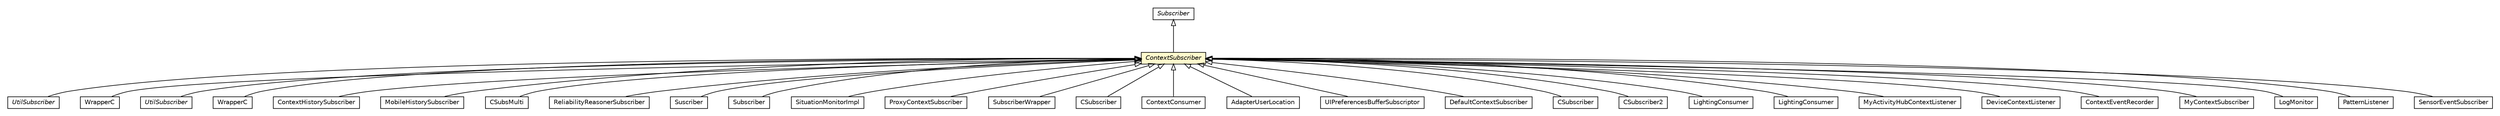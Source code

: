 #!/usr/local/bin/dot
#
# Class diagram 
# Generated by UMLGraph version R5_6-24-gf6e263 (http://www.umlgraph.org/)
#

digraph G {
	edge [fontname="Helvetica",fontsize=10,labelfontname="Helvetica",labelfontsize=10];
	node [fontname="Helvetica",fontsize=10,shape=plaintext];
	nodesep=0.25;
	ranksep=0.5;
	// org.universAAL.middleware.bus.member.Subscriber
	c3214852 [label=<<table title="org.universAAL.middleware.bus.member.Subscriber" border="0" cellborder="1" cellspacing="0" cellpadding="2" port="p" href="../bus/member/Subscriber.html">
		<tr><td><table border="0" cellspacing="0" cellpadding="1">
<tr><td align="center" balign="center"><font face="Helvetica-Oblique"> Subscriber </font></td></tr>
		</table></td></tr>
		</table>>, URL="../bus/member/Subscriber.html", fontname="Helvetica", fontcolor="black", fontsize=10.0];
	// org.universAAL.middleware.context.ContextSubscriber
	c3214855 [label=<<table title="org.universAAL.middleware.context.ContextSubscriber" border="0" cellborder="1" cellspacing="0" cellpadding="2" port="p" bgcolor="lemonChiffon" href="./ContextSubscriber.html">
		<tr><td><table border="0" cellspacing="0" cellpadding="1">
<tr><td align="center" balign="center"><font face="Helvetica-Oblique"> ContextSubscriber </font></td></tr>
		</table></td></tr>
		</table>>, URL="./ContextSubscriber.html", fontname="Helvetica", fontcolor="black", fontsize=10.0];
	// org.universAAL.support.utils.context.mid.UtilSubscriber
	c3215248 [label=<<table title="org.universAAL.support.utils.context.mid.UtilSubscriber" border="0" cellborder="1" cellspacing="0" cellpadding="2" port="p" href="../../support/utils/context/mid/UtilSubscriber.html">
		<tr><td><table border="0" cellspacing="0" cellpadding="1">
<tr><td align="center" balign="center"><font face="Helvetica-Oblique"> UtilSubscriber </font></td></tr>
		</table></td></tr>
		</table>>, URL="../../support/utils/context/mid/UtilSubscriber.html", fontname="Helvetica", fontcolor="black", fontsize=10.0];
	// org.universAAL.support.utils.WrapperC
	c3215274 [label=<<table title="org.universAAL.support.utils.WrapperC" border="0" cellborder="1" cellspacing="0" cellpadding="2" port="p" href="../../support/utils/WrapperC.html">
		<tr><td><table border="0" cellspacing="0" cellpadding="1">
<tr><td align="center" balign="center"> WrapperC </td></tr>
		</table></td></tr>
		</table>>, URL="../../support/utils/WrapperC.html", fontname="Helvetica", fontcolor="black", fontsize=10.0];
	// org.universAAL.utilities.api.context.mid.UtilSubscriber
	c3215297 [label=<<table title="org.universAAL.utilities.api.context.mid.UtilSubscriber" border="0" cellborder="1" cellspacing="0" cellpadding="2" port="p" href="../../utilities/api/context/mid/UtilSubscriber.html">
		<tr><td><table border="0" cellspacing="0" cellpadding="1">
<tr><td align="center" balign="center"><font face="Helvetica-Oblique"> UtilSubscriber </font></td></tr>
		</table></td></tr>
		</table>>, URL="../../utilities/api/context/mid/UtilSubscriber.html", fontname="Helvetica", fontcolor="black", fontsize=10.0];
	// org.universAAL.utilities.api.WrapperC
	c3215323 [label=<<table title="org.universAAL.utilities.api.WrapperC" border="0" cellborder="1" cellspacing="0" cellpadding="2" port="p" href="../../utilities/api/WrapperC.html">
		<tr><td><table border="0" cellspacing="0" cellpadding="1">
<tr><td align="center" balign="center"> WrapperC </td></tr>
		</table></td></tr>
		</table>>, URL="../../utilities/api/WrapperC.html", fontname="Helvetica", fontcolor="black", fontsize=10.0];
	// org.universAAL.context.che.ContextHistorySubscriber
	c3215858 [label=<<table title="org.universAAL.context.che.ContextHistorySubscriber" border="0" cellborder="1" cellspacing="0" cellpadding="2" port="p" href="../../context/che/ContextHistorySubscriber.html">
		<tr><td><table border="0" cellspacing="0" cellpadding="1">
<tr><td align="center" balign="center"> ContextHistorySubscriber </td></tr>
		</table></td></tr>
		</table>>, URL="../../context/che/ContextHistorySubscriber.html", fontname="Helvetica", fontcolor="black", fontsize=10.0];
	// org.universAAL.context.chemobile.MobileHistorySubscriber
	c3215874 [label=<<table title="org.universAAL.context.chemobile.MobileHistorySubscriber" border="0" cellborder="1" cellspacing="0" cellpadding="2" port="p" href="../../context/chemobile/MobileHistorySubscriber.html">
		<tr><td><table border="0" cellspacing="0" cellpadding="1">
<tr><td align="center" balign="center"> MobileHistorySubscriber </td></tr>
		</table></td></tr>
		</table>>, URL="../../context/chemobile/MobileHistorySubscriber.html", fontname="Helvetica", fontcolor="black", fontsize=10.0];
	// org.universAAL.context.reasoner.CSubsMulti
	c3215894 [label=<<table title="org.universAAL.context.reasoner.CSubsMulti" border="0" cellborder="1" cellspacing="0" cellpadding="2" port="p" href="../../context/reasoner/CSubsMulti.html">
		<tr><td><table border="0" cellspacing="0" cellpadding="1">
<tr><td align="center" balign="center"> CSubsMulti </td></tr>
		</table></td></tr>
		</table>>, URL="../../context/reasoner/CSubsMulti.html", fontname="Helvetica", fontcolor="black", fontsize=10.0];
	// org.universAAL.reliability.reasoner.ReliabilityReasonerSubscriber
	c3215918 [label=<<table title="org.universAAL.reliability.reasoner.ReliabilityReasonerSubscriber" border="0" cellborder="1" cellspacing="0" cellpadding="2" port="p" href="../../reliability/reasoner/ReliabilityReasonerSubscriber.html">
		<tr><td><table border="0" cellspacing="0" cellpadding="1">
<tr><td align="center" balign="center"> ReliabilityReasonerSubscriber </td></tr>
		</table></td></tr>
		</table>>, URL="../../reliability/reasoner/ReliabilityReasonerSubscriber.html", fontname="Helvetica", fontcolor="black", fontsize=10.0];
	// org.universAAL.drools.engine.Suscriber
	c3215929 [label=<<table title="org.universAAL.drools.engine.Suscriber" border="0" cellborder="1" cellspacing="0" cellpadding="2" port="p" href="../../drools/engine/Suscriber.html">
		<tr><td><table border="0" cellspacing="0" cellpadding="1">
<tr><td align="center" balign="center"> Suscriber </td></tr>
		</table></td></tr>
		</table>>, URL="../../drools/engine/Suscriber.html", fontname="Helvetica", fontcolor="black", fontsize=10.0];
	// org.universAAL.security.session.manager.context.Subscriber
	c3216500 [label=<<table title="org.universAAL.security.session.manager.context.Subscriber" border="0" cellborder="1" cellspacing="0" cellpadding="2" port="p" href="../../security/session/manager/context/Subscriber.html">
		<tr><td><table border="0" cellspacing="0" cellpadding="1">
<tr><td align="center" balign="center"> Subscriber </td></tr>
		</table></td></tr>
		</table>>, URL="../../security/session/manager/context/Subscriber.html", fontname="Helvetica", fontcolor="black", fontsize=10.0];
	// org.universAAL.security.session.manager.impl.SituationMonitorImpl
	c3216512 [label=<<table title="org.universAAL.security.session.manager.impl.SituationMonitorImpl" border="0" cellborder="1" cellspacing="0" cellpadding="2" port="p" href="../../security/session/manager/impl/SituationMonitorImpl.html">
		<tr><td><table border="0" cellspacing="0" cellpadding="1">
<tr><td align="center" balign="center"> SituationMonitorImpl </td></tr>
		</table></td></tr>
		</table>>, URL="../../security/session/manager/impl/SituationMonitorImpl.html", fontname="Helvetica", fontcolor="black", fontsize=10.0];
	// org.universAAL.ri.gateway.proxies.importing.ProxyContextSubscriber
	c3216608 [label=<<table title="org.universAAL.ri.gateway.proxies.importing.ProxyContextSubscriber" border="0" cellborder="1" cellspacing="0" cellpadding="2" port="p" href="../../ri/gateway/proxies/importing/ProxyContextSubscriber.html">
		<tr><td><table border="0" cellspacing="0" cellpadding="1">
<tr><td align="center" balign="center"> ProxyContextSubscriber </td></tr>
		</table></td></tr>
		</table>>, URL="../../ri/gateway/proxies/importing/ProxyContextSubscriber.html", fontname="Helvetica", fontcolor="black", fontsize=10.0];
	// org.universAAL.ri.rest.manager.wrappers.SubscriberWrapper
	c3216690 [label=<<table title="org.universAAL.ri.rest.manager.wrappers.SubscriberWrapper" border="0" cellborder="1" cellspacing="0" cellpadding="2" port="p" href="../../ri/rest/manager/wrappers/SubscriberWrapper.html">
		<tr><td><table border="0" cellspacing="0" cellpadding="1">
<tr><td align="center" balign="center"> SubscriberWrapper </td></tr>
		</table></td></tr>
		</table>>, URL="../../ri/rest/manager/wrappers/SubscriberWrapper.html", fontname="Helvetica", fontcolor="black", fontsize=10.0];
	// org.universAAL.ri.keepalive.receiver.CSubscriber
	c3216697 [label=<<table title="org.universAAL.ri.keepalive.receiver.CSubscriber" border="0" cellborder="1" cellspacing="0" cellpadding="2" port="p" href="../../ri/keepalive/receiver/CSubscriber.html">
		<tr><td><table border="0" cellspacing="0" cellpadding="1">
<tr><td align="center" balign="center"> CSubscriber </td></tr>
		</table></td></tr>
		</table>>, URL="../../ri/keepalive/receiver/CSubscriber.html", fontname="Helvetica", fontcolor="black", fontsize=10.0];
	// org.universAAL.service.orchestrator.ContextConsumer
	c3216708 [label=<<table title="org.universAAL.service.orchestrator.ContextConsumer" border="0" cellborder="1" cellspacing="0" cellpadding="2" port="p" href="../../service/orchestrator/ContextConsumer.html">
		<tr><td><table border="0" cellspacing="0" cellpadding="1">
<tr><td align="center" balign="center"> ContextConsumer </td></tr>
		</table></td></tr>
		</table>>, URL="../../service/orchestrator/ContextConsumer.html", fontname="Helvetica", fontcolor="black", fontsize=10.0];
	// org.universAAL.ui.dm.adapters.AdapterUserLocation
	c3216735 [label=<<table title="org.universAAL.ui.dm.adapters.AdapterUserLocation" border="0" cellborder="1" cellspacing="0" cellpadding="2" port="p" href="../../ui/dm/adapters/AdapterUserLocation.html">
		<tr><td><table border="0" cellspacing="0" cellpadding="1">
<tr><td align="center" balign="center"> AdapterUserLocation </td></tr>
		</table></td></tr>
		</table>>, URL="../../ui/dm/adapters/AdapterUserLocation.html", fontname="Helvetica", fontcolor="black", fontsize=10.0];
	// org.universAAL.ui.dm.ui.preferences.buffer.UIPreferencesBufferSubscriptor
	c3216755 [label=<<table title="org.universAAL.ui.dm.ui.preferences.buffer.UIPreferencesBufferSubscriptor" border="0" cellborder="1" cellspacing="0" cellpadding="2" port="p" href="../../ui/dm/ui/preferences/buffer/UIPreferencesBufferSubscriptor.html">
		<tr><td><table border="0" cellspacing="0" cellpadding="1">
<tr><td align="center" balign="center"> UIPreferencesBufferSubscriptor </td></tr>
		</table></td></tr>
		</table>>, URL="../../ui/dm/ui/preferences/buffer/UIPreferencesBufferSubscriptor.html", fontname="Helvetica", fontcolor="black", fontsize=10.0];
	// org.universAAL.ui.handler.kinect.adapter.defaultComponents.DefaultContextSubscriber
	c3216945 [label=<<table title="org.universAAL.ui.handler.kinect.adapter.defaultComponents.DefaultContextSubscriber" border="0" cellborder="1" cellspacing="0" cellpadding="2" port="p" href="../../ui/handler/kinect/adapter/defaultComponents/DefaultContextSubscriber.html">
		<tr><td><table border="0" cellspacing="0" cellpadding="1">
<tr><td align="center" balign="center"> DefaultContextSubscriber </td></tr>
		</table></td></tr>
		</table>>, URL="../../ui/handler/kinect/adapter/defaultComponents/DefaultContextSubscriber.html", fontname="Helvetica", fontcolor="black", fontsize=10.0];
	// org.universAAL.samples.ctxtbus.CSubscriber
	c3216964 [label=<<table title="org.universAAL.samples.ctxtbus.CSubscriber" border="0" cellborder="1" cellspacing="0" cellpadding="2" port="p" href="../../samples/ctxtbus/CSubscriber.html">
		<tr><td><table border="0" cellspacing="0" cellpadding="1">
<tr><td align="center" balign="center"> CSubscriber </td></tr>
		</table></td></tr>
		</table>>, URL="../../samples/ctxtbus/CSubscriber.html", fontname="Helvetica", fontcolor="black", fontsize=10.0];
	// org.universAAL.samples.ctxtbus.CSubscriber2
	c3216965 [label=<<table title="org.universAAL.samples.ctxtbus.CSubscriber2" border="0" cellborder="1" cellspacing="0" cellpadding="2" port="p" href="../../samples/ctxtbus/CSubscriber2.html">
		<tr><td><table border="0" cellspacing="0" cellpadding="1">
<tr><td align="center" balign="center"> CSubscriber2 </td></tr>
		</table></td></tr>
		</table>>, URL="../../samples/ctxtbus/CSubscriber2.html", fontname="Helvetica", fontcolor="black", fontsize=10.0];
	// org.universAAL.samples.lighting.client.LightingConsumer
	c3216987 [label=<<table title="org.universAAL.samples.lighting.client.LightingConsumer" border="0" cellborder="1" cellspacing="0" cellpadding="2" port="p" href="../../samples/lighting/client/LightingConsumer.html">
		<tr><td><table border="0" cellspacing="0" cellpadding="1">
<tr><td align="center" balign="center"> LightingConsumer </td></tr>
		</table></td></tr>
		</table>>, URL="../../samples/lighting/client/LightingConsumer.html", fontname="Helvetica", fontcolor="black", fontsize=10.0];
	// org.universAAL.samples.lighting.uiclient.LightingConsumer
	c3216991 [label=<<table title="org.universAAL.samples.lighting.uiclient.LightingConsumer" border="0" cellborder="1" cellspacing="0" cellpadding="2" port="p" href="../../samples/lighting/uiclient/LightingConsumer.html">
		<tr><td><table border="0" cellspacing="0" cellpadding="1">
<tr><td align="center" balign="center"> LightingConsumer </td></tr>
		</table></td></tr>
		</table>>, URL="../../samples/lighting/uiclient/LightingConsumer.html", fontname="Helvetica", fontcolor="black", fontsize=10.0];
	// org.universAAL.lddi.samples.activityhub.client.MyActivityHubContextListener
	c3217008 [label=<<table title="org.universAAL.lddi.samples.activityhub.client.MyActivityHubContextListener" border="0" cellborder="1" cellspacing="0" cellpadding="2" port="p" href="../../lddi/samples/activityhub/client/MyActivityHubContextListener.html">
		<tr><td><table border="0" cellspacing="0" cellpadding="1">
<tr><td align="center" balign="center"> MyActivityHubContextListener </td></tr>
		</table></td></tr>
		</table>>, URL="../../lddi/samples/activityhub/client/MyActivityHubContextListener.html", fontname="Helvetica", fontcolor="black", fontsize=10.0];
	// org.universAAL.lddi.samples.device.client.DeviceContextListener
	c3217015 [label=<<table title="org.universAAL.lddi.samples.device.client.DeviceContextListener" border="0" cellborder="1" cellspacing="0" cellpadding="2" port="p" href="../../lddi/samples/device/client/DeviceContextListener.html">
		<tr><td><table border="0" cellspacing="0" cellpadding="1">
<tr><td align="center" balign="center"> DeviceContextListener </td></tr>
		</table></td></tr>
		</table>>, URL="../../lddi/samples/device/client/DeviceContextListener.html", fontname="Helvetica", fontcolor="black", fontsize=10.0];
	// org.universAAL.samples.context.reasoner.client.interfaces.ContextEventRecorder
	c3217073 [label=<<table title="org.universAAL.samples.context.reasoner.client.interfaces.ContextEventRecorder" border="0" cellborder="1" cellspacing="0" cellpadding="2" port="p" href="../../samples/context/reasoner/client/interfaces/ContextEventRecorder.html">
		<tr><td><table border="0" cellspacing="0" cellpadding="1">
<tr><td align="center" balign="center"> ContextEventRecorder </td></tr>
		</table></td></tr>
		</table>>, URL="../../samples/context/reasoner/client/interfaces/ContextEventRecorder.html", fontname="Helvetica", fontcolor="black", fontsize=10.0];
	// org.universAAL.tutorials.context.bus.subscriber.MyContextSubscriber
	c3217098 [label=<<table title="org.universAAL.tutorials.context.bus.subscriber.MyContextSubscriber" border="0" cellborder="1" cellspacing="0" cellpadding="2" port="p" href="../../tutorials/context/bus/subscriber/MyContextSubscriber.html">
		<tr><td><table border="0" cellspacing="0" cellpadding="1">
<tr><td align="center" balign="center"> MyContextSubscriber </td></tr>
		</table></td></tr>
		</table>>, URL="../../tutorials/context/bus/subscriber/MyContextSubscriber.html", fontname="Helvetica", fontcolor="black", fontsize=10.0];
	// org.universAAL.tools.logmonitor.msgflow.LogMonitor
	c3217151 [label=<<table title="org.universAAL.tools.logmonitor.msgflow.LogMonitor" border="0" cellborder="1" cellspacing="0" cellpadding="2" port="p" href="../../tools/logmonitor/msgflow/LogMonitor.html">
		<tr><td><table border="0" cellspacing="0" cellpadding="1">
<tr><td align="center" balign="center"> LogMonitor </td></tr>
		</table></td></tr>
		</table>>, URL="../../tools/logmonitor/msgflow/LogMonitor.html", fontname="Helvetica", fontcolor="black", fontsize=10.0];
	// org.universAAL.tools.makrorecorder.osgi.pattern.PatternListener
	c3217161 [label=<<table title="org.universAAL.tools.makrorecorder.osgi.pattern.PatternListener" border="0" cellborder="1" cellspacing="0" cellpadding="2" port="p" href="../../tools/makrorecorder/osgi/pattern/PatternListener.html">
		<tr><td><table border="0" cellspacing="0" cellpadding="1">
<tr><td align="center" balign="center"> PatternListener </td></tr>
		</table></td></tr>
		</table>>, URL="../../tools/makrorecorder/osgi/pattern/PatternListener.html", fontname="Helvetica", fontcolor="black", fontsize=10.0];
	// org.universAAL.tools.ucc.subscriber.SensorEventSubscriber
	c3217347 [label=<<table title="org.universAAL.tools.ucc.subscriber.SensorEventSubscriber" border="0" cellborder="1" cellspacing="0" cellpadding="2" port="p" href="../../tools/ucc/subscriber/SensorEventSubscriber.html">
		<tr><td><table border="0" cellspacing="0" cellpadding="1">
<tr><td align="center" balign="center"> SensorEventSubscriber </td></tr>
		</table></td></tr>
		</table>>, URL="../../tools/ucc/subscriber/SensorEventSubscriber.html", fontname="Helvetica", fontcolor="black", fontsize=10.0];
	//org.universAAL.middleware.context.ContextSubscriber extends org.universAAL.middleware.bus.member.Subscriber
	c3214852:p -> c3214855:p [dir=back,arrowtail=empty];
	//org.universAAL.support.utils.context.mid.UtilSubscriber extends org.universAAL.middleware.context.ContextSubscriber
	c3214855:p -> c3215248:p [dir=back,arrowtail=empty];
	//org.universAAL.support.utils.WrapperC extends org.universAAL.middleware.context.ContextSubscriber
	c3214855:p -> c3215274:p [dir=back,arrowtail=empty];
	//org.universAAL.utilities.api.context.mid.UtilSubscriber extends org.universAAL.middleware.context.ContextSubscriber
	c3214855:p -> c3215297:p [dir=back,arrowtail=empty];
	//org.universAAL.utilities.api.WrapperC extends org.universAAL.middleware.context.ContextSubscriber
	c3214855:p -> c3215323:p [dir=back,arrowtail=empty];
	//org.universAAL.context.che.ContextHistorySubscriber extends org.universAAL.middleware.context.ContextSubscriber
	c3214855:p -> c3215858:p [dir=back,arrowtail=empty];
	//org.universAAL.context.chemobile.MobileHistorySubscriber extends org.universAAL.middleware.context.ContextSubscriber
	c3214855:p -> c3215874:p [dir=back,arrowtail=empty];
	//org.universAAL.context.reasoner.CSubsMulti extends org.universAAL.middleware.context.ContextSubscriber
	c3214855:p -> c3215894:p [dir=back,arrowtail=empty];
	//org.universAAL.reliability.reasoner.ReliabilityReasonerSubscriber extends org.universAAL.middleware.context.ContextSubscriber
	c3214855:p -> c3215918:p [dir=back,arrowtail=empty];
	//org.universAAL.drools.engine.Suscriber extends org.universAAL.middleware.context.ContextSubscriber
	c3214855:p -> c3215929:p [dir=back,arrowtail=empty];
	//org.universAAL.security.session.manager.context.Subscriber extends org.universAAL.middleware.context.ContextSubscriber
	c3214855:p -> c3216500:p [dir=back,arrowtail=empty];
	//org.universAAL.security.session.manager.impl.SituationMonitorImpl extends org.universAAL.middleware.context.ContextSubscriber
	c3214855:p -> c3216512:p [dir=back,arrowtail=empty];
	//org.universAAL.ri.gateway.proxies.importing.ProxyContextSubscriber extends org.universAAL.middleware.context.ContextSubscriber
	c3214855:p -> c3216608:p [dir=back,arrowtail=empty];
	//org.universAAL.ri.rest.manager.wrappers.SubscriberWrapper extends org.universAAL.middleware.context.ContextSubscriber
	c3214855:p -> c3216690:p [dir=back,arrowtail=empty];
	//org.universAAL.ri.keepalive.receiver.CSubscriber extends org.universAAL.middleware.context.ContextSubscriber
	c3214855:p -> c3216697:p [dir=back,arrowtail=empty];
	//org.universAAL.service.orchestrator.ContextConsumer extends org.universAAL.middleware.context.ContextSubscriber
	c3214855:p -> c3216708:p [dir=back,arrowtail=empty];
	//org.universAAL.ui.dm.adapters.AdapterUserLocation extends org.universAAL.middleware.context.ContextSubscriber
	c3214855:p -> c3216735:p [dir=back,arrowtail=empty];
	//org.universAAL.ui.dm.ui.preferences.buffer.UIPreferencesBufferSubscriptor extends org.universAAL.middleware.context.ContextSubscriber
	c3214855:p -> c3216755:p [dir=back,arrowtail=empty];
	//org.universAAL.ui.handler.kinect.adapter.defaultComponents.DefaultContextSubscriber extends org.universAAL.middleware.context.ContextSubscriber
	c3214855:p -> c3216945:p [dir=back,arrowtail=empty];
	//org.universAAL.samples.ctxtbus.CSubscriber extends org.universAAL.middleware.context.ContextSubscriber
	c3214855:p -> c3216964:p [dir=back,arrowtail=empty];
	//org.universAAL.samples.ctxtbus.CSubscriber2 extends org.universAAL.middleware.context.ContextSubscriber
	c3214855:p -> c3216965:p [dir=back,arrowtail=empty];
	//org.universAAL.samples.lighting.client.LightingConsumer extends org.universAAL.middleware.context.ContextSubscriber
	c3214855:p -> c3216987:p [dir=back,arrowtail=empty];
	//org.universAAL.samples.lighting.uiclient.LightingConsumer extends org.universAAL.middleware.context.ContextSubscriber
	c3214855:p -> c3216991:p [dir=back,arrowtail=empty];
	//org.universAAL.lddi.samples.activityhub.client.MyActivityHubContextListener extends org.universAAL.middleware.context.ContextSubscriber
	c3214855:p -> c3217008:p [dir=back,arrowtail=empty];
	//org.universAAL.lddi.samples.device.client.DeviceContextListener extends org.universAAL.middleware.context.ContextSubscriber
	c3214855:p -> c3217015:p [dir=back,arrowtail=empty];
	//org.universAAL.samples.context.reasoner.client.interfaces.ContextEventRecorder extends org.universAAL.middleware.context.ContextSubscriber
	c3214855:p -> c3217073:p [dir=back,arrowtail=empty];
	//org.universAAL.tutorials.context.bus.subscriber.MyContextSubscriber extends org.universAAL.middleware.context.ContextSubscriber
	c3214855:p -> c3217098:p [dir=back,arrowtail=empty];
	//org.universAAL.tools.logmonitor.msgflow.LogMonitor extends org.universAAL.middleware.context.ContextSubscriber
	c3214855:p -> c3217151:p [dir=back,arrowtail=empty];
	//org.universAAL.tools.makrorecorder.osgi.pattern.PatternListener extends org.universAAL.middleware.context.ContextSubscriber
	c3214855:p -> c3217161:p [dir=back,arrowtail=empty];
	//org.universAAL.tools.ucc.subscriber.SensorEventSubscriber extends org.universAAL.middleware.context.ContextSubscriber
	c3214855:p -> c3217347:p [dir=back,arrowtail=empty];
}

